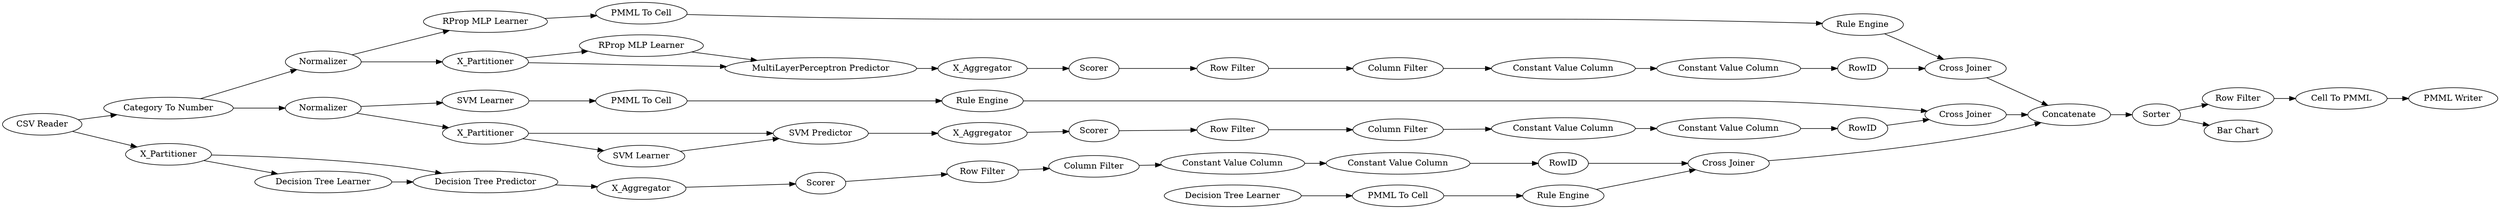 digraph {
	"6001578040842898810_294" [label="Column Filter"]
	"-5175613977854029232_40" [label=Scorer]
	"-5175613977854029232_39" [label=Normalizer]
	"-8714459795150688825_53" [label="Row Filter"]
	"310923838099853679_34" [label="Rule Engine"]
	"-8714459795150688825_61" [label="PMML Writer"]
	"1774989861269830639_294" [label="Column Filter"]
	"1982000713434920730_39" [label=Scorer]
	"1774989861269830639_290" [label="Constant Value Column"]
	"6001578040842898810_293" [label=RowID]
	"1774989861269830639_293" [label=RowID]
	"-3550161159530252159_290" [label="Constant Value Column"]
	"6518239520027252411_40" [label=Normalizer]
	"5691081020536353319_34" [label="Rule Engine"]
	"-8714459795150688825_52" [label=Sorter]
	"5691081020536353319_35" [label="RProp MLP Learner"]
	"6518239520027252411_7" [label=X_Aggregator]
	"43501636334002342_35" [label="Rule Engine"]
	"-5175613977854029232_7" [label=X_Aggregator]
	"-8714459795150688825_62" [label="CSV Reader"]
	"310923838099853679_28" [label="PMML To Cell"]
	"-8714459795150688825_58" [label="Category To Number"]
	"-8714459795150688825_60" [label=Concatenate]
	"1982000713434920730_2" [label=X_Partitioner]
	"-5175613977854029232_31" [label="RProp MLP Learner"]
	"6001578040842898810_292" [label="Constant Value Column"]
	"-8714459795150688825_54" [label="Cell To PMML"]
	"6518239520027252411_32" [label="SVM Predictor"]
	"-5175613977854029232_38" [label="Cross Joiner"]
	"-3550161159530252159_292" [label="Constant Value Column"]
	"1982000713434920730_38" [label="Cross Joiner"]
	"-3550161159530252159_294" [label="Column Filter"]
	"-8714459795150688825_59" [label="Bar Chart"]
	"1982000713434920730_7" [label=X_Aggregator]
	"43501636334002342_33" [label="SVM Learner"]
	"6518239520027252411_2" [label=X_Partitioner]
	"-5175613977854029232_32" [label="MultiLayerPerceptron Predictor"]
	"-3550161159530252159_293" [label=RowID]
	"310923838099853679_33" [label="Decision Tree Learner"]
	"6518239520027252411_41" [label=Scorer]
	"1774989861269830639_9" [label="Row Filter"]
	"1774989861269830639_292" [label="Constant Value Column"]
	"6518239520027252411_39" [label="Cross Joiner"]
	"5691081020536353319_22" [label="PMML To Cell"]
	"-5175613977854029232_2" [label=X_Partitioner]
	"6001578040842898810_290" [label="Constant Value Column"]
	"1982000713434920730_32" [label="Decision Tree Predictor"]
	"-3550161159530252159_9" [label="Row Filter"]
	"1982000713434920730_31" [label="Decision Tree Learner"]
	"6518239520027252411_31" [label="SVM Learner"]
	"6001578040842898810_9" [label="Row Filter"]
	"43501636334002342_34" [label="PMML To Cell"]
	"1774989861269830639_290" -> "1774989861269830639_292"
	"310923838099853679_33" -> "310923838099853679_28"
	"-5175613977854029232_39" -> "5691081020536353319_35"
	"6518239520027252411_2" -> "6518239520027252411_31"
	"-8714459795150688825_58" -> "-5175613977854029232_39"
	"6518239520027252411_7" -> "6518239520027252411_41"
	"6518239520027252411_2" -> "6518239520027252411_32"
	"-5175613977854029232_2" -> "-5175613977854029232_31"
	"5691081020536353319_35" -> "5691081020536353319_22"
	"5691081020536353319_22" -> "5691081020536353319_34"
	"-5175613977854029232_32" -> "-5175613977854029232_7"
	"1982000713434920730_32" -> "1982000713434920730_7"
	"43501636334002342_35" -> "6518239520027252411_39"
	"-3550161159530252159_293" -> "-5175613977854029232_38"
	"-8714459795150688825_52" -> "-8714459795150688825_59"
	"6518239520027252411_40" -> "6518239520027252411_2"
	"6001578040842898810_292" -> "6001578040842898810_293"
	"6518239520027252411_32" -> "6518239520027252411_7"
	"1774989861269830639_9" -> "1774989861269830639_294"
	"1982000713434920730_38" -> "-8714459795150688825_60"
	"1982000713434920730_2" -> "1982000713434920730_31"
	"1982000713434920730_31" -> "1982000713434920730_32"
	"1774989861269830639_292" -> "1774989861269830639_293"
	"310923838099853679_34" -> "1982000713434920730_38"
	"-8714459795150688825_62" -> "-8714459795150688825_58"
	"6001578040842898810_9" -> "6001578040842898810_294"
	"-5175613977854029232_40" -> "-3550161159530252159_9"
	"1774989861269830639_294" -> "1774989861269830639_290"
	"6001578040842898810_293" -> "6518239520027252411_39"
	"1982000713434920730_7" -> "1982000713434920730_39"
	"-3550161159530252159_9" -> "-3550161159530252159_294"
	"-3550161159530252159_294" -> "-3550161159530252159_290"
	"-3550161159530252159_292" -> "-3550161159530252159_293"
	"1774989861269830639_293" -> "1982000713434920730_38"
	"-8714459795150688825_53" -> "-8714459795150688825_54"
	"-5175613977854029232_7" -> "-5175613977854029232_40"
	"6001578040842898810_294" -> "6001578040842898810_290"
	"-8714459795150688825_62" -> "1982000713434920730_2"
	"310923838099853679_28" -> "310923838099853679_34"
	"-8714459795150688825_52" -> "-8714459795150688825_53"
	"-3550161159530252159_290" -> "-3550161159530252159_292"
	"5691081020536353319_34" -> "-5175613977854029232_38"
	"6001578040842898810_290" -> "6001578040842898810_292"
	"-5175613977854029232_31" -> "-5175613977854029232_32"
	"1982000713434920730_2" -> "1982000713434920730_32"
	"6518239520027252411_39" -> "-8714459795150688825_60"
	"6518239520027252411_41" -> "6001578040842898810_9"
	"43501636334002342_33" -> "43501636334002342_34"
	"-5175613977854029232_39" -> "-5175613977854029232_2"
	"-5175613977854029232_38" -> "-8714459795150688825_60"
	"-5175613977854029232_2" -> "-5175613977854029232_32"
	"6518239520027252411_31" -> "6518239520027252411_32"
	"6518239520027252411_40" -> "43501636334002342_33"
	"1982000713434920730_39" -> "1774989861269830639_9"
	"43501636334002342_34" -> "43501636334002342_35"
	"-8714459795150688825_54" -> "-8714459795150688825_61"
	"-8714459795150688825_60" -> "-8714459795150688825_52"
	"-8714459795150688825_58" -> "6518239520027252411_40"
	rankdir=LR
}
